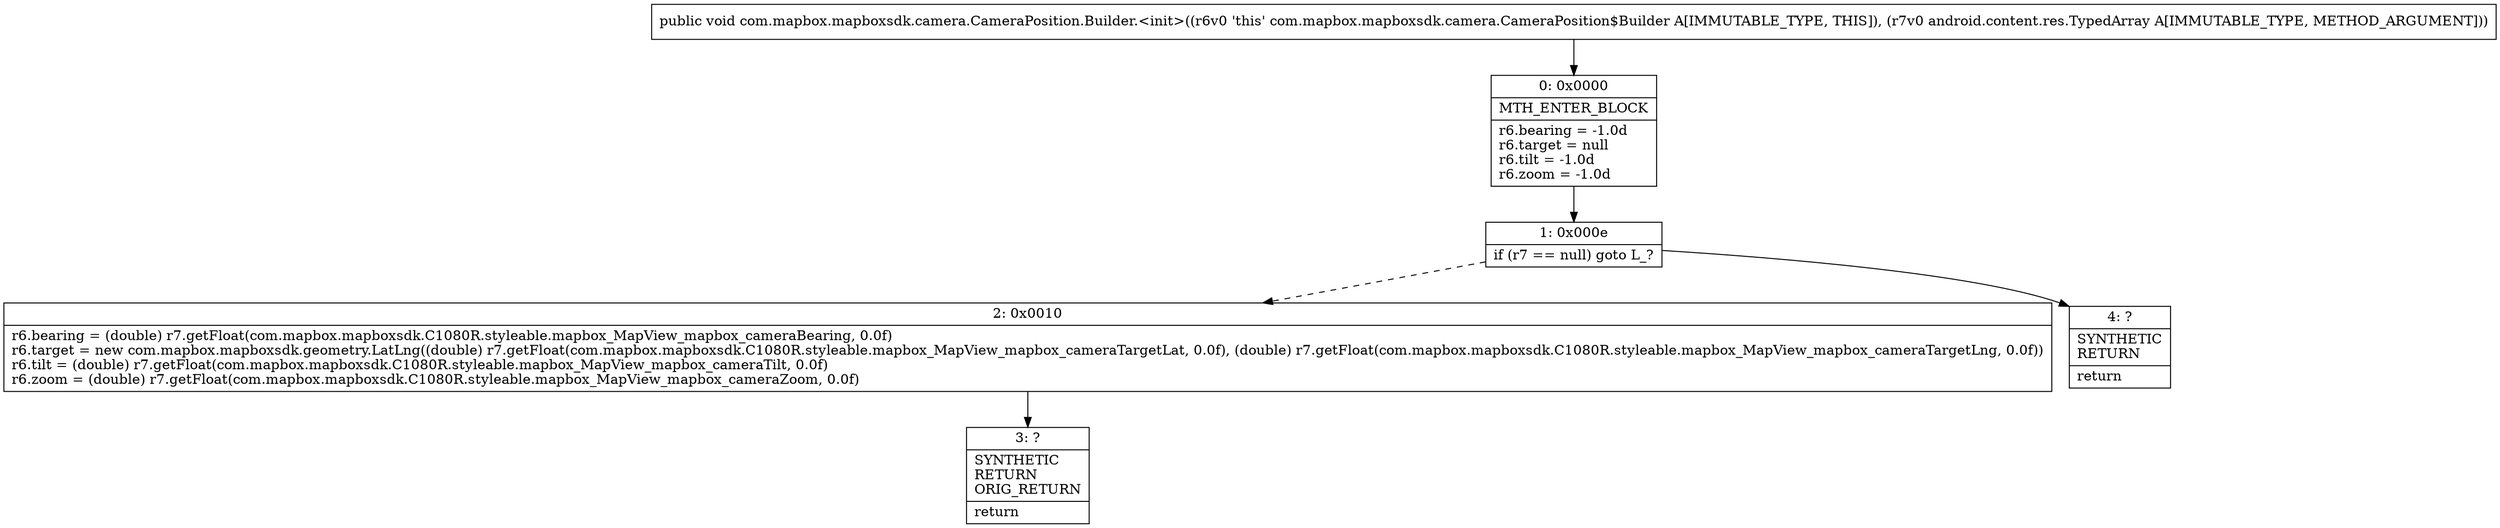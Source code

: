 digraph "CFG forcom.mapbox.mapboxsdk.camera.CameraPosition.Builder.\<init\>(Landroid\/content\/res\/TypedArray;)V" {
Node_0 [shape=record,label="{0\:\ 0x0000|MTH_ENTER_BLOCK\l|r6.bearing = \-1.0d\lr6.target = null\lr6.tilt = \-1.0d\lr6.zoom = \-1.0d\l}"];
Node_1 [shape=record,label="{1\:\ 0x000e|if (r7 == null) goto L_?\l}"];
Node_2 [shape=record,label="{2\:\ 0x0010|r6.bearing = (double) r7.getFloat(com.mapbox.mapboxsdk.C1080R.styleable.mapbox_MapView_mapbox_cameraBearing, 0.0f)\lr6.target = new com.mapbox.mapboxsdk.geometry.LatLng((double) r7.getFloat(com.mapbox.mapboxsdk.C1080R.styleable.mapbox_MapView_mapbox_cameraTargetLat, 0.0f), (double) r7.getFloat(com.mapbox.mapboxsdk.C1080R.styleable.mapbox_MapView_mapbox_cameraTargetLng, 0.0f))\lr6.tilt = (double) r7.getFloat(com.mapbox.mapboxsdk.C1080R.styleable.mapbox_MapView_mapbox_cameraTilt, 0.0f)\lr6.zoom = (double) r7.getFloat(com.mapbox.mapboxsdk.C1080R.styleable.mapbox_MapView_mapbox_cameraZoom, 0.0f)\l}"];
Node_3 [shape=record,label="{3\:\ ?|SYNTHETIC\lRETURN\lORIG_RETURN\l|return\l}"];
Node_4 [shape=record,label="{4\:\ ?|SYNTHETIC\lRETURN\l|return\l}"];
MethodNode[shape=record,label="{public void com.mapbox.mapboxsdk.camera.CameraPosition.Builder.\<init\>((r6v0 'this' com.mapbox.mapboxsdk.camera.CameraPosition$Builder A[IMMUTABLE_TYPE, THIS]), (r7v0 android.content.res.TypedArray A[IMMUTABLE_TYPE, METHOD_ARGUMENT])) }"];
MethodNode -> Node_0;
Node_0 -> Node_1;
Node_1 -> Node_2[style=dashed];
Node_1 -> Node_4;
Node_2 -> Node_3;
}

